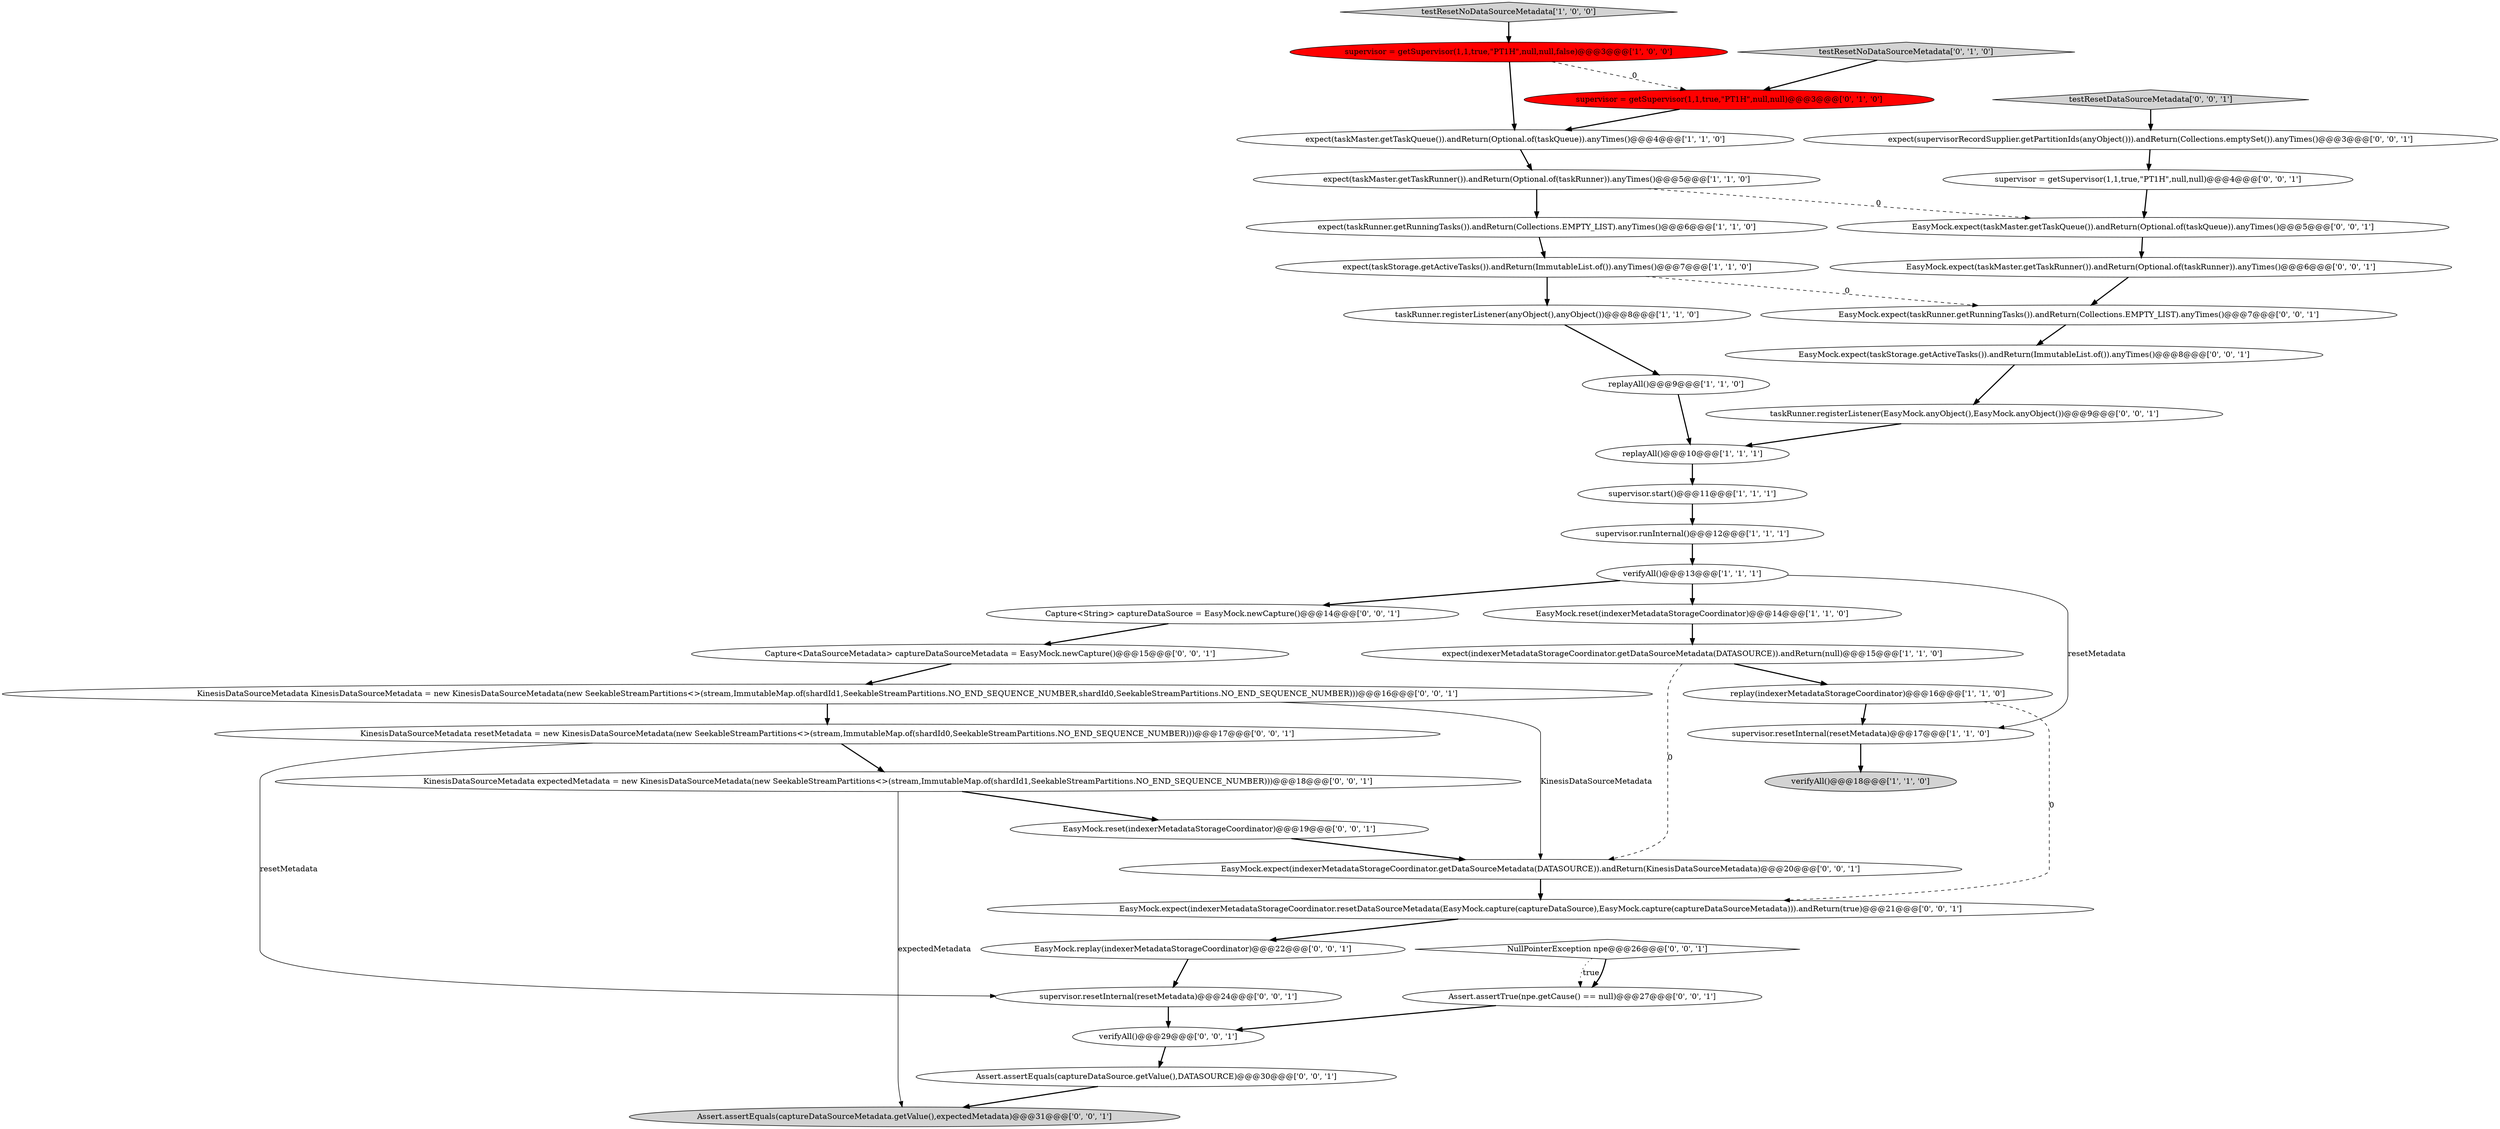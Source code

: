 digraph {
25 [style = filled, label = "KinesisDataSourceMetadata KinesisDataSourceMetadata = new KinesisDataSourceMetadata(new SeekableStreamPartitions<>(stream,ImmutableMap.of(shardId1,SeekableStreamPartitions.NO_END_SEQUENCE_NUMBER,shardId0,SeekableStreamPartitions.NO_END_SEQUENCE_NUMBER)))@@@16@@@['0', '0', '1']", fillcolor = white, shape = ellipse image = "AAA0AAABBB3BBB"];
22 [style = filled, label = "EasyMock.expect(taskMaster.getTaskQueue()).andReturn(Optional.of(taskQueue)).anyTimes()@@@5@@@['0', '0', '1']", fillcolor = white, shape = ellipse image = "AAA0AAABBB3BBB"];
7 [style = filled, label = "replay(indexerMetadataStorageCoordinator)@@@16@@@['1', '1', '0']", fillcolor = white, shape = ellipse image = "AAA0AAABBB1BBB"];
2 [style = filled, label = "expect(taskStorage.getActiveTasks()).andReturn(ImmutableList.of()).anyTimes()@@@7@@@['1', '1', '0']", fillcolor = white, shape = ellipse image = "AAA0AAABBB1BBB"];
19 [style = filled, label = "expect(supervisorRecordSupplier.getPartitionIds(anyObject())).andReturn(Collections.emptySet()).anyTimes()@@@3@@@['0', '0', '1']", fillcolor = white, shape = ellipse image = "AAA0AAABBB3BBB"];
35 [style = filled, label = "KinesisDataSourceMetadata resetMetadata = new KinesisDataSourceMetadata(new SeekableStreamPartitions<>(stream,ImmutableMap.of(shardId0,SeekableStreamPartitions.NO_END_SEQUENCE_NUMBER)))@@@17@@@['0', '0', '1']", fillcolor = white, shape = ellipse image = "AAA0AAABBB3BBB"];
5 [style = filled, label = "supervisor.resetInternal(resetMetadata)@@@17@@@['1', '1', '0']", fillcolor = white, shape = ellipse image = "AAA0AAABBB1BBB"];
34 [style = filled, label = "testResetDataSourceMetadata['0', '0', '1']", fillcolor = lightgray, shape = diamond image = "AAA0AAABBB3BBB"];
9 [style = filled, label = "replayAll()@@@9@@@['1', '1', '0']", fillcolor = white, shape = ellipse image = "AAA0AAABBB1BBB"];
16 [style = filled, label = "supervisor = getSupervisor(1,1,true,\"PT1H\",null,null,false)@@@3@@@['1', '0', '0']", fillcolor = red, shape = ellipse image = "AAA1AAABBB1BBB"];
24 [style = filled, label = "KinesisDataSourceMetadata expectedMetadata = new KinesisDataSourceMetadata(new SeekableStreamPartitions<>(stream,ImmutableMap.of(shardId1,SeekableStreamPartitions.NO_END_SEQUENCE_NUMBER)))@@@18@@@['0', '0', '1']", fillcolor = white, shape = ellipse image = "AAA0AAABBB3BBB"];
28 [style = filled, label = "EasyMock.reset(indexerMetadataStorageCoordinator)@@@19@@@['0', '0', '1']", fillcolor = white, shape = ellipse image = "AAA0AAABBB3BBB"];
32 [style = filled, label = "verifyAll()@@@29@@@['0', '0', '1']", fillcolor = white, shape = ellipse image = "AAA0AAABBB3BBB"];
38 [style = filled, label = "Capture<String> captureDataSource = EasyMock.newCapture()@@@14@@@['0', '0', '1']", fillcolor = white, shape = ellipse image = "AAA0AAABBB3BBB"];
6 [style = filled, label = "expect(taskMaster.getTaskQueue()).andReturn(Optional.of(taskQueue)).anyTimes()@@@4@@@['1', '1', '0']", fillcolor = white, shape = ellipse image = "AAA0AAABBB1BBB"];
40 [style = filled, label = "NullPointerException npe@@@26@@@['0', '0', '1']", fillcolor = white, shape = diamond image = "AAA0AAABBB3BBB"];
41 [style = filled, label = "Assert.assertEquals(captureDataSource.getValue(),DATASOURCE)@@@30@@@['0', '0', '1']", fillcolor = white, shape = ellipse image = "AAA0AAABBB3BBB"];
17 [style = filled, label = "testResetNoDataSourceMetadata['0', '1', '0']", fillcolor = lightgray, shape = diamond image = "AAA0AAABBB2BBB"];
18 [style = filled, label = "supervisor = getSupervisor(1,1,true,\"PT1H\",null,null)@@@3@@@['0', '1', '0']", fillcolor = red, shape = ellipse image = "AAA1AAABBB2BBB"];
21 [style = filled, label = "Capture<DataSourceMetadata> captureDataSourceMetadata = EasyMock.newCapture()@@@15@@@['0', '0', '1']", fillcolor = white, shape = ellipse image = "AAA0AAABBB3BBB"];
33 [style = filled, label = "EasyMock.expect(taskRunner.getRunningTasks()).andReturn(Collections.EMPTY_LIST).anyTimes()@@@7@@@['0', '0', '1']", fillcolor = white, shape = ellipse image = "AAA0AAABBB3BBB"];
31 [style = filled, label = "EasyMock.replay(indexerMetadataStorageCoordinator)@@@22@@@['0', '0', '1']", fillcolor = white, shape = ellipse image = "AAA0AAABBB3BBB"];
13 [style = filled, label = "EasyMock.reset(indexerMetadataStorageCoordinator)@@@14@@@['1', '1', '0']", fillcolor = white, shape = ellipse image = "AAA0AAABBB1BBB"];
8 [style = filled, label = "supervisor.runInternal()@@@12@@@['1', '1', '1']", fillcolor = white, shape = ellipse image = "AAA0AAABBB1BBB"];
4 [style = filled, label = "verifyAll()@@@13@@@['1', '1', '1']", fillcolor = white, shape = ellipse image = "AAA0AAABBB1BBB"];
26 [style = filled, label = "Assert.assertTrue(npe.getCause() == null)@@@27@@@['0', '0', '1']", fillcolor = white, shape = ellipse image = "AAA0AAABBB3BBB"];
30 [style = filled, label = "EasyMock.expect(taskMaster.getTaskRunner()).andReturn(Optional.of(taskRunner)).anyTimes()@@@6@@@['0', '0', '1']", fillcolor = white, shape = ellipse image = "AAA0AAABBB3BBB"];
39 [style = filled, label = "supervisor.resetInternal(resetMetadata)@@@24@@@['0', '0', '1']", fillcolor = white, shape = ellipse image = "AAA0AAABBB3BBB"];
20 [style = filled, label = "EasyMock.expect(indexerMetadataStorageCoordinator.getDataSourceMetadata(DATASOURCE)).andReturn(KinesisDataSourceMetadata)@@@20@@@['0', '0', '1']", fillcolor = white, shape = ellipse image = "AAA0AAABBB3BBB"];
10 [style = filled, label = "expect(indexerMetadataStorageCoordinator.getDataSourceMetadata(DATASOURCE)).andReturn(null)@@@15@@@['1', '1', '0']", fillcolor = white, shape = ellipse image = "AAA0AAABBB1BBB"];
11 [style = filled, label = "replayAll()@@@10@@@['1', '1', '1']", fillcolor = white, shape = ellipse image = "AAA0AAABBB1BBB"];
15 [style = filled, label = "expect(taskMaster.getTaskRunner()).andReturn(Optional.of(taskRunner)).anyTimes()@@@5@@@['1', '1', '0']", fillcolor = white, shape = ellipse image = "AAA0AAABBB1BBB"];
14 [style = filled, label = "expect(taskRunner.getRunningTasks()).andReturn(Collections.EMPTY_LIST).anyTimes()@@@6@@@['1', '1', '0']", fillcolor = white, shape = ellipse image = "AAA0AAABBB1BBB"];
12 [style = filled, label = "supervisor.start()@@@11@@@['1', '1', '1']", fillcolor = white, shape = ellipse image = "AAA0AAABBB1BBB"];
0 [style = filled, label = "verifyAll()@@@18@@@['1', '1', '0']", fillcolor = lightgray, shape = ellipse image = "AAA0AAABBB1BBB"];
3 [style = filled, label = "taskRunner.registerListener(anyObject(),anyObject())@@@8@@@['1', '1', '0']", fillcolor = white, shape = ellipse image = "AAA0AAABBB1BBB"];
29 [style = filled, label = "supervisor = getSupervisor(1,1,true,\"PT1H\",null,null)@@@4@@@['0', '0', '1']", fillcolor = white, shape = ellipse image = "AAA0AAABBB3BBB"];
27 [style = filled, label = "EasyMock.expect(taskStorage.getActiveTasks()).andReturn(ImmutableList.of()).anyTimes()@@@8@@@['0', '0', '1']", fillcolor = white, shape = ellipse image = "AAA0AAABBB3BBB"];
1 [style = filled, label = "testResetNoDataSourceMetadata['1', '0', '0']", fillcolor = lightgray, shape = diamond image = "AAA0AAABBB1BBB"];
37 [style = filled, label = "taskRunner.registerListener(EasyMock.anyObject(),EasyMock.anyObject())@@@9@@@['0', '0', '1']", fillcolor = white, shape = ellipse image = "AAA0AAABBB3BBB"];
23 [style = filled, label = "Assert.assertEquals(captureDataSourceMetadata.getValue(),expectedMetadata)@@@31@@@['0', '0', '1']", fillcolor = lightgray, shape = ellipse image = "AAA0AAABBB3BBB"];
36 [style = filled, label = "EasyMock.expect(indexerMetadataStorageCoordinator.resetDataSourceMetadata(EasyMock.capture(captureDataSource),EasyMock.capture(captureDataSourceMetadata))).andReturn(true)@@@21@@@['0', '0', '1']", fillcolor = white, shape = ellipse image = "AAA0AAABBB3BBB"];
13->10 [style = bold, label=""];
24->28 [style = bold, label=""];
20->36 [style = bold, label=""];
4->38 [style = bold, label=""];
26->32 [style = bold, label=""];
9->11 [style = bold, label=""];
30->33 [style = bold, label=""];
15->14 [style = bold, label=""];
37->11 [style = bold, label=""];
34->19 [style = bold, label=""];
28->20 [style = bold, label=""];
40->26 [style = dotted, label="true"];
19->29 [style = bold, label=""];
16->6 [style = bold, label=""];
2->3 [style = bold, label=""];
35->39 [style = solid, label="resetMetadata"];
4->13 [style = bold, label=""];
36->31 [style = bold, label=""];
24->23 [style = solid, label="expectedMetadata"];
25->20 [style = solid, label="KinesisDataSourceMetadata"];
11->12 [style = bold, label=""];
21->25 [style = bold, label=""];
16->18 [style = dashed, label="0"];
25->35 [style = bold, label=""];
10->7 [style = bold, label=""];
33->27 [style = bold, label=""];
22->30 [style = bold, label=""];
15->22 [style = dashed, label="0"];
6->15 [style = bold, label=""];
35->24 [style = bold, label=""];
3->9 [style = bold, label=""];
27->37 [style = bold, label=""];
7->5 [style = bold, label=""];
5->0 [style = bold, label=""];
18->6 [style = bold, label=""];
1->16 [style = bold, label=""];
12->8 [style = bold, label=""];
39->32 [style = bold, label=""];
4->5 [style = solid, label="resetMetadata"];
38->21 [style = bold, label=""];
40->26 [style = bold, label=""];
10->20 [style = dashed, label="0"];
32->41 [style = bold, label=""];
14->2 [style = bold, label=""];
2->33 [style = dashed, label="0"];
31->39 [style = bold, label=""];
8->4 [style = bold, label=""];
29->22 [style = bold, label=""];
41->23 [style = bold, label=""];
7->36 [style = dashed, label="0"];
17->18 [style = bold, label=""];
}
